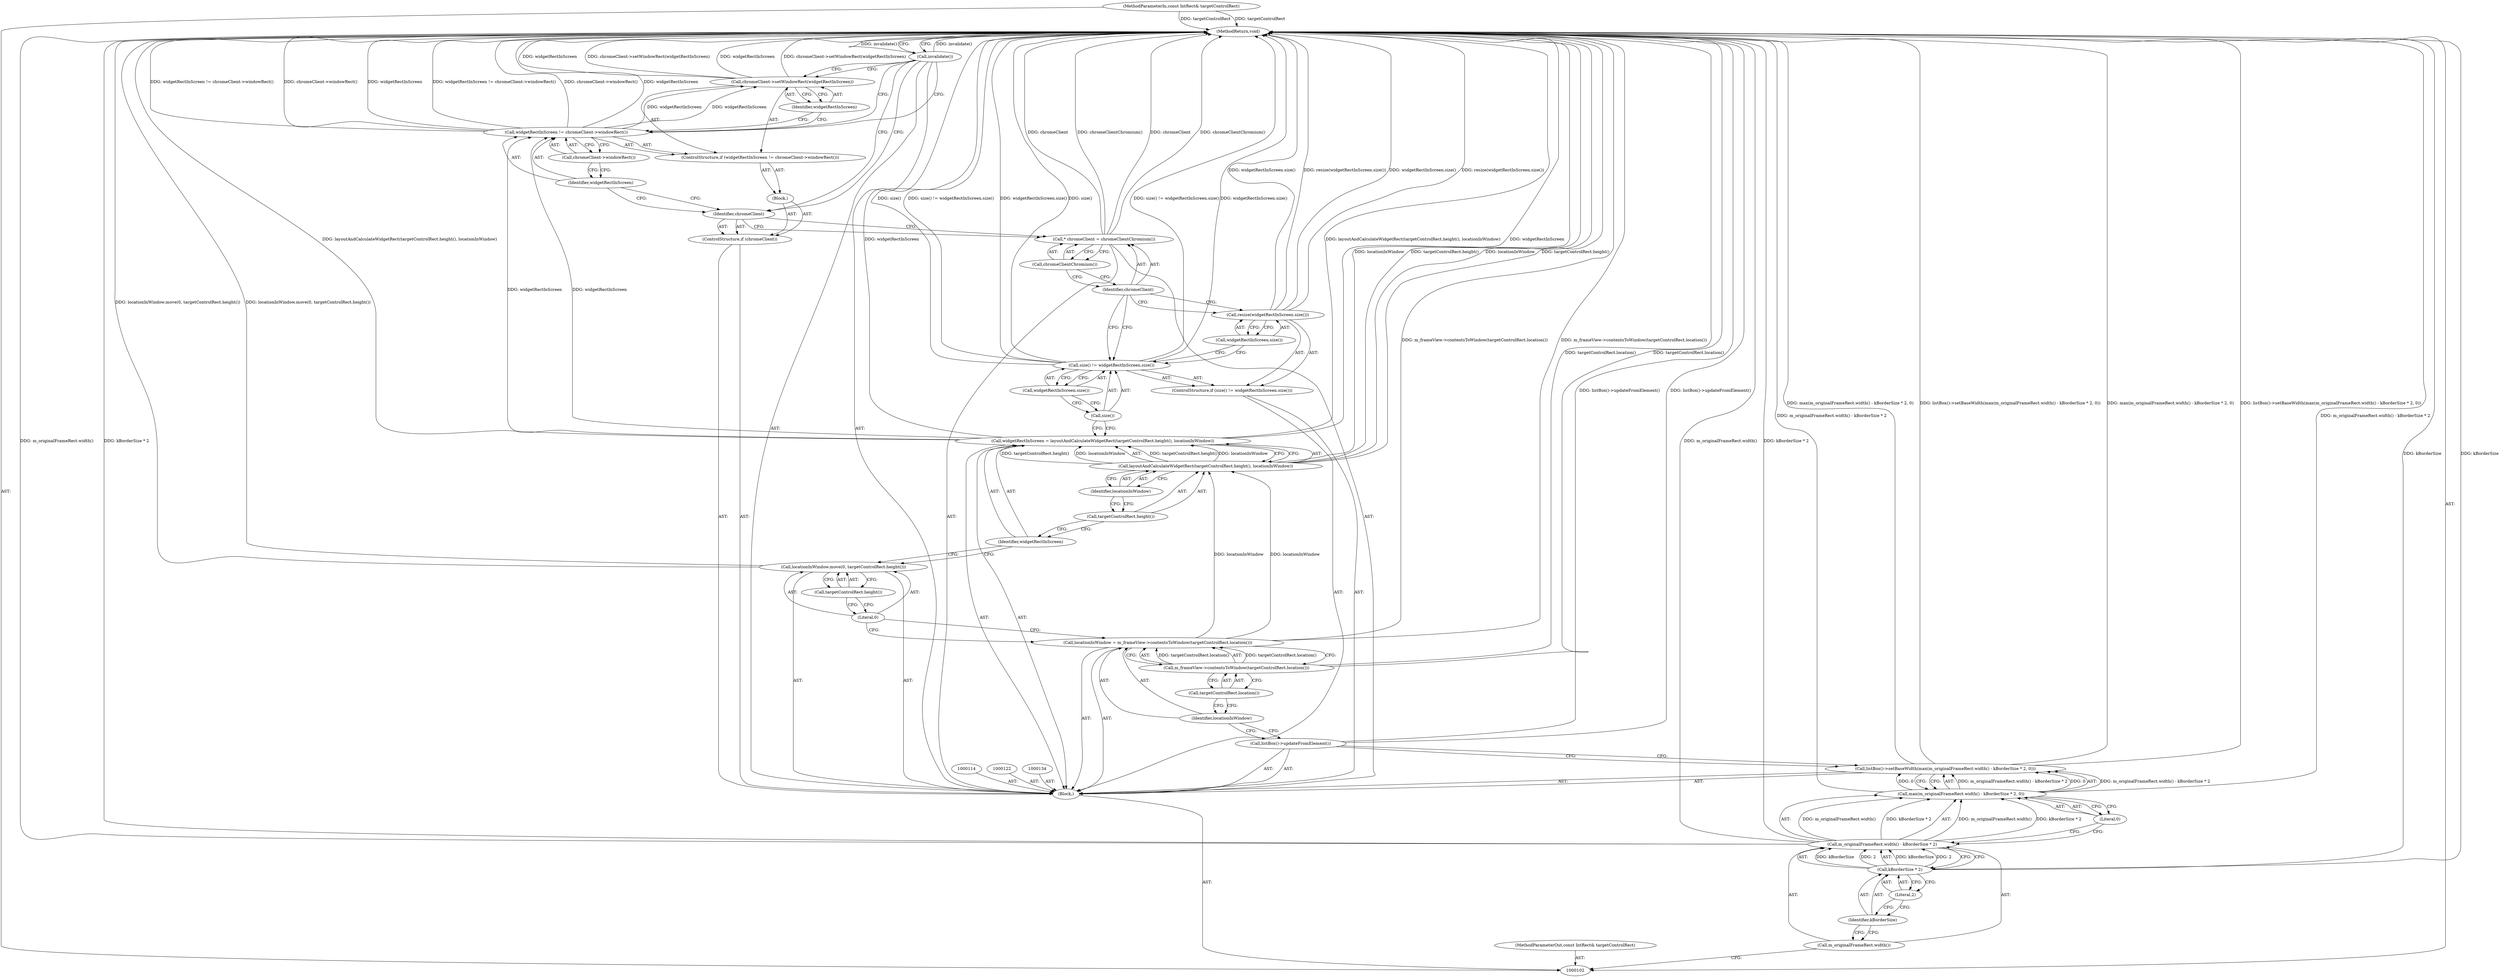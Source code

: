 digraph "0_Chrome_c7e50b5ef454efd6ab9527d795442c213eeb6afa_0" {
"1000148" [label="(MethodReturn,void)"];
"1000103" [label="(MethodParameterIn,const IntRect& targetControlRect)"];
"1000235" [label="(MethodParameterOut,const IntRect& targetControlRect)"];
"1000123" [label="(Call,widgetRectInScreen = layoutAndCalculateWidgetRect(targetControlRect.height(), locationInWindow))"];
"1000124" [label="(Identifier,widgetRectInScreen)"];
"1000125" [label="(Call,layoutAndCalculateWidgetRect(targetControlRect.height(), locationInWindow))"];
"1000126" [label="(Call,targetControlRect.height())"];
"1000127" [label="(Identifier,locationInWindow)"];
"1000131" [label="(Call,widgetRectInScreen.size())"];
"1000128" [label="(ControlStructure,if (size() != widgetRectInScreen.size()))"];
"1000129" [label="(Call,size() != widgetRectInScreen.size())"];
"1000130" [label="(Call,size())"];
"1000133" [label="(Call,widgetRectInScreen.size())"];
"1000132" [label="(Call,resize(widgetRectInScreen.size()))"];
"1000135" [label="(Call,* chromeClient = chromeClientChromium())"];
"1000136" [label="(Identifier,chromeClient)"];
"1000137" [label="(Call,chromeClientChromium())"];
"1000140" [label="(Block,)"];
"1000138" [label="(ControlStructure,if (chromeClient))"];
"1000139" [label="(Identifier,chromeClient)"];
"1000142" [label="(Call,widgetRectInScreen != chromeClient->windowRect())"];
"1000143" [label="(Identifier,widgetRectInScreen)"];
"1000144" [label="(Call,chromeClient->windowRect())"];
"1000141" [label="(ControlStructure,if (widgetRectInScreen != chromeClient->windowRect()))"];
"1000104" [label="(Block,)"];
"1000145" [label="(Call,chromeClient->setWindowRect(widgetRectInScreen))"];
"1000146" [label="(Identifier,widgetRectInScreen)"];
"1000147" [label="(Call,invalidate())"];
"1000106" [label="(Call,max(m_originalFrameRect.width() - kBorderSize * 2, 0))"];
"1000107" [label="(Call,m_originalFrameRect.width() - kBorderSize * 2)"];
"1000108" [label="(Call,m_originalFrameRect.width())"];
"1000105" [label="(Call,listBox()->setBaseWidth(max(m_originalFrameRect.width() - kBorderSize * 2, 0)))"];
"1000109" [label="(Call,kBorderSize * 2)"];
"1000110" [label="(Identifier,kBorderSize)"];
"1000111" [label="(Literal,2)"];
"1000112" [label="(Literal,0)"];
"1000113" [label="(Call,listBox()->updateFromElement())"];
"1000115" [label="(Call,locationInWindow = m_frameView->contentsToWindow(targetControlRect.location()))"];
"1000116" [label="(Identifier,locationInWindow)"];
"1000117" [label="(Call,m_frameView->contentsToWindow(targetControlRect.location()))"];
"1000118" [label="(Call,targetControlRect.location())"];
"1000120" [label="(Literal,0)"];
"1000121" [label="(Call,targetControlRect.height())"];
"1000119" [label="(Call,locationInWindow.move(0, targetControlRect.height()))"];
"1000148" -> "1000102"  [label="AST: "];
"1000148" -> "1000147"  [label="CFG: "];
"1000115" -> "1000148"  [label="DDG: m_frameView->contentsToWindow(targetControlRect.location())"];
"1000142" -> "1000148"  [label="DDG: widgetRectInScreen != chromeClient->windowRect()"];
"1000142" -> "1000148"  [label="DDG: chromeClient->windowRect()"];
"1000142" -> "1000148"  [label="DDG: widgetRectInScreen"];
"1000123" -> "1000148"  [label="DDG: layoutAndCalculateWidgetRect(targetControlRect.height(), locationInWindow)"];
"1000123" -> "1000148"  [label="DDG: widgetRectInScreen"];
"1000107" -> "1000148"  [label="DDG: m_originalFrameRect.width()"];
"1000107" -> "1000148"  [label="DDG: kBorderSize * 2"];
"1000106" -> "1000148"  [label="DDG: m_originalFrameRect.width() - kBorderSize * 2"];
"1000105" -> "1000148"  [label="DDG: listBox()->setBaseWidth(max(m_originalFrameRect.width() - kBorderSize * 2, 0))"];
"1000105" -> "1000148"  [label="DDG: max(m_originalFrameRect.width() - kBorderSize * 2, 0)"];
"1000125" -> "1000148"  [label="DDG: locationInWindow"];
"1000125" -> "1000148"  [label="DDG: targetControlRect.height()"];
"1000117" -> "1000148"  [label="DDG: targetControlRect.location()"];
"1000132" -> "1000148"  [label="DDG: widgetRectInScreen.size()"];
"1000132" -> "1000148"  [label="DDG: resize(widgetRectInScreen.size())"];
"1000119" -> "1000148"  [label="DDG: locationInWindow.move(0, targetControlRect.height())"];
"1000145" -> "1000148"  [label="DDG: widgetRectInScreen"];
"1000145" -> "1000148"  [label="DDG: chromeClient->setWindowRect(widgetRectInScreen)"];
"1000147" -> "1000148"  [label="DDG: invalidate()"];
"1000129" -> "1000148"  [label="DDG: size()"];
"1000129" -> "1000148"  [label="DDG: size() != widgetRectInScreen.size()"];
"1000129" -> "1000148"  [label="DDG: widgetRectInScreen.size()"];
"1000103" -> "1000148"  [label="DDG: targetControlRect"];
"1000113" -> "1000148"  [label="DDG: listBox()->updateFromElement()"];
"1000109" -> "1000148"  [label="DDG: kBorderSize"];
"1000135" -> "1000148"  [label="DDG: chromeClient"];
"1000135" -> "1000148"  [label="DDG: chromeClientChromium()"];
"1000103" -> "1000102"  [label="AST: "];
"1000103" -> "1000148"  [label="DDG: targetControlRect"];
"1000235" -> "1000102"  [label="AST: "];
"1000123" -> "1000104"  [label="AST: "];
"1000123" -> "1000125"  [label="CFG: "];
"1000124" -> "1000123"  [label="AST: "];
"1000125" -> "1000123"  [label="AST: "];
"1000130" -> "1000123"  [label="CFG: "];
"1000123" -> "1000148"  [label="DDG: layoutAndCalculateWidgetRect(targetControlRect.height(), locationInWindow)"];
"1000123" -> "1000148"  [label="DDG: widgetRectInScreen"];
"1000125" -> "1000123"  [label="DDG: targetControlRect.height()"];
"1000125" -> "1000123"  [label="DDG: locationInWindow"];
"1000123" -> "1000142"  [label="DDG: widgetRectInScreen"];
"1000124" -> "1000123"  [label="AST: "];
"1000124" -> "1000119"  [label="CFG: "];
"1000126" -> "1000124"  [label="CFG: "];
"1000125" -> "1000123"  [label="AST: "];
"1000125" -> "1000127"  [label="CFG: "];
"1000126" -> "1000125"  [label="AST: "];
"1000127" -> "1000125"  [label="AST: "];
"1000123" -> "1000125"  [label="CFG: "];
"1000125" -> "1000148"  [label="DDG: locationInWindow"];
"1000125" -> "1000148"  [label="DDG: targetControlRect.height()"];
"1000125" -> "1000123"  [label="DDG: targetControlRect.height()"];
"1000125" -> "1000123"  [label="DDG: locationInWindow"];
"1000115" -> "1000125"  [label="DDG: locationInWindow"];
"1000126" -> "1000125"  [label="AST: "];
"1000126" -> "1000124"  [label="CFG: "];
"1000127" -> "1000126"  [label="CFG: "];
"1000127" -> "1000125"  [label="AST: "];
"1000127" -> "1000126"  [label="CFG: "];
"1000125" -> "1000127"  [label="CFG: "];
"1000131" -> "1000129"  [label="AST: "];
"1000131" -> "1000130"  [label="CFG: "];
"1000129" -> "1000131"  [label="CFG: "];
"1000128" -> "1000104"  [label="AST: "];
"1000129" -> "1000128"  [label="AST: "];
"1000132" -> "1000128"  [label="AST: "];
"1000129" -> "1000128"  [label="AST: "];
"1000129" -> "1000131"  [label="CFG: "];
"1000130" -> "1000129"  [label="AST: "];
"1000131" -> "1000129"  [label="AST: "];
"1000133" -> "1000129"  [label="CFG: "];
"1000136" -> "1000129"  [label="CFG: "];
"1000129" -> "1000148"  [label="DDG: size()"];
"1000129" -> "1000148"  [label="DDG: size() != widgetRectInScreen.size()"];
"1000129" -> "1000148"  [label="DDG: widgetRectInScreen.size()"];
"1000130" -> "1000129"  [label="AST: "];
"1000130" -> "1000123"  [label="CFG: "];
"1000131" -> "1000130"  [label="CFG: "];
"1000133" -> "1000132"  [label="AST: "];
"1000133" -> "1000129"  [label="CFG: "];
"1000132" -> "1000133"  [label="CFG: "];
"1000132" -> "1000128"  [label="AST: "];
"1000132" -> "1000133"  [label="CFG: "];
"1000133" -> "1000132"  [label="AST: "];
"1000136" -> "1000132"  [label="CFG: "];
"1000132" -> "1000148"  [label="DDG: widgetRectInScreen.size()"];
"1000132" -> "1000148"  [label="DDG: resize(widgetRectInScreen.size())"];
"1000135" -> "1000104"  [label="AST: "];
"1000135" -> "1000137"  [label="CFG: "];
"1000136" -> "1000135"  [label="AST: "];
"1000137" -> "1000135"  [label="AST: "];
"1000139" -> "1000135"  [label="CFG: "];
"1000135" -> "1000148"  [label="DDG: chromeClient"];
"1000135" -> "1000148"  [label="DDG: chromeClientChromium()"];
"1000136" -> "1000135"  [label="AST: "];
"1000136" -> "1000132"  [label="CFG: "];
"1000136" -> "1000129"  [label="CFG: "];
"1000137" -> "1000136"  [label="CFG: "];
"1000137" -> "1000135"  [label="AST: "];
"1000137" -> "1000136"  [label="CFG: "];
"1000135" -> "1000137"  [label="CFG: "];
"1000140" -> "1000138"  [label="AST: "];
"1000141" -> "1000140"  [label="AST: "];
"1000138" -> "1000104"  [label="AST: "];
"1000139" -> "1000138"  [label="AST: "];
"1000140" -> "1000138"  [label="AST: "];
"1000139" -> "1000138"  [label="AST: "];
"1000139" -> "1000135"  [label="CFG: "];
"1000143" -> "1000139"  [label="CFG: "];
"1000147" -> "1000139"  [label="CFG: "];
"1000142" -> "1000141"  [label="AST: "];
"1000142" -> "1000144"  [label="CFG: "];
"1000143" -> "1000142"  [label="AST: "];
"1000144" -> "1000142"  [label="AST: "];
"1000146" -> "1000142"  [label="CFG: "];
"1000147" -> "1000142"  [label="CFG: "];
"1000142" -> "1000148"  [label="DDG: widgetRectInScreen != chromeClient->windowRect()"];
"1000142" -> "1000148"  [label="DDG: chromeClient->windowRect()"];
"1000142" -> "1000148"  [label="DDG: widgetRectInScreen"];
"1000123" -> "1000142"  [label="DDG: widgetRectInScreen"];
"1000142" -> "1000145"  [label="DDG: widgetRectInScreen"];
"1000143" -> "1000142"  [label="AST: "];
"1000143" -> "1000139"  [label="CFG: "];
"1000144" -> "1000143"  [label="CFG: "];
"1000144" -> "1000142"  [label="AST: "];
"1000144" -> "1000143"  [label="CFG: "];
"1000142" -> "1000144"  [label="CFG: "];
"1000141" -> "1000140"  [label="AST: "];
"1000142" -> "1000141"  [label="AST: "];
"1000145" -> "1000141"  [label="AST: "];
"1000104" -> "1000102"  [label="AST: "];
"1000105" -> "1000104"  [label="AST: "];
"1000113" -> "1000104"  [label="AST: "];
"1000114" -> "1000104"  [label="AST: "];
"1000115" -> "1000104"  [label="AST: "];
"1000119" -> "1000104"  [label="AST: "];
"1000122" -> "1000104"  [label="AST: "];
"1000123" -> "1000104"  [label="AST: "];
"1000128" -> "1000104"  [label="AST: "];
"1000134" -> "1000104"  [label="AST: "];
"1000135" -> "1000104"  [label="AST: "];
"1000138" -> "1000104"  [label="AST: "];
"1000147" -> "1000104"  [label="AST: "];
"1000145" -> "1000141"  [label="AST: "];
"1000145" -> "1000146"  [label="CFG: "];
"1000146" -> "1000145"  [label="AST: "];
"1000147" -> "1000145"  [label="CFG: "];
"1000145" -> "1000148"  [label="DDG: widgetRectInScreen"];
"1000145" -> "1000148"  [label="DDG: chromeClient->setWindowRect(widgetRectInScreen)"];
"1000142" -> "1000145"  [label="DDG: widgetRectInScreen"];
"1000146" -> "1000145"  [label="AST: "];
"1000146" -> "1000142"  [label="CFG: "];
"1000145" -> "1000146"  [label="CFG: "];
"1000147" -> "1000104"  [label="AST: "];
"1000147" -> "1000145"  [label="CFG: "];
"1000147" -> "1000142"  [label="CFG: "];
"1000147" -> "1000139"  [label="CFG: "];
"1000148" -> "1000147"  [label="CFG: "];
"1000147" -> "1000148"  [label="DDG: invalidate()"];
"1000106" -> "1000105"  [label="AST: "];
"1000106" -> "1000112"  [label="CFG: "];
"1000107" -> "1000106"  [label="AST: "];
"1000112" -> "1000106"  [label="AST: "];
"1000105" -> "1000106"  [label="CFG: "];
"1000106" -> "1000148"  [label="DDG: m_originalFrameRect.width() - kBorderSize * 2"];
"1000106" -> "1000105"  [label="DDG: m_originalFrameRect.width() - kBorderSize * 2"];
"1000106" -> "1000105"  [label="DDG: 0"];
"1000107" -> "1000106"  [label="DDG: m_originalFrameRect.width()"];
"1000107" -> "1000106"  [label="DDG: kBorderSize * 2"];
"1000107" -> "1000106"  [label="AST: "];
"1000107" -> "1000109"  [label="CFG: "];
"1000108" -> "1000107"  [label="AST: "];
"1000109" -> "1000107"  [label="AST: "];
"1000112" -> "1000107"  [label="CFG: "];
"1000107" -> "1000148"  [label="DDG: m_originalFrameRect.width()"];
"1000107" -> "1000148"  [label="DDG: kBorderSize * 2"];
"1000107" -> "1000106"  [label="DDG: m_originalFrameRect.width()"];
"1000107" -> "1000106"  [label="DDG: kBorderSize * 2"];
"1000109" -> "1000107"  [label="DDG: kBorderSize"];
"1000109" -> "1000107"  [label="DDG: 2"];
"1000108" -> "1000107"  [label="AST: "];
"1000108" -> "1000102"  [label="CFG: "];
"1000110" -> "1000108"  [label="CFG: "];
"1000105" -> "1000104"  [label="AST: "];
"1000105" -> "1000106"  [label="CFG: "];
"1000106" -> "1000105"  [label="AST: "];
"1000113" -> "1000105"  [label="CFG: "];
"1000105" -> "1000148"  [label="DDG: listBox()->setBaseWidth(max(m_originalFrameRect.width() - kBorderSize * 2, 0))"];
"1000105" -> "1000148"  [label="DDG: max(m_originalFrameRect.width() - kBorderSize * 2, 0)"];
"1000106" -> "1000105"  [label="DDG: m_originalFrameRect.width() - kBorderSize * 2"];
"1000106" -> "1000105"  [label="DDG: 0"];
"1000109" -> "1000107"  [label="AST: "];
"1000109" -> "1000111"  [label="CFG: "];
"1000110" -> "1000109"  [label="AST: "];
"1000111" -> "1000109"  [label="AST: "];
"1000107" -> "1000109"  [label="CFG: "];
"1000109" -> "1000148"  [label="DDG: kBorderSize"];
"1000109" -> "1000107"  [label="DDG: kBorderSize"];
"1000109" -> "1000107"  [label="DDG: 2"];
"1000110" -> "1000109"  [label="AST: "];
"1000110" -> "1000108"  [label="CFG: "];
"1000111" -> "1000110"  [label="CFG: "];
"1000111" -> "1000109"  [label="AST: "];
"1000111" -> "1000110"  [label="CFG: "];
"1000109" -> "1000111"  [label="CFG: "];
"1000112" -> "1000106"  [label="AST: "];
"1000112" -> "1000107"  [label="CFG: "];
"1000106" -> "1000112"  [label="CFG: "];
"1000113" -> "1000104"  [label="AST: "];
"1000113" -> "1000105"  [label="CFG: "];
"1000116" -> "1000113"  [label="CFG: "];
"1000113" -> "1000148"  [label="DDG: listBox()->updateFromElement()"];
"1000115" -> "1000104"  [label="AST: "];
"1000115" -> "1000117"  [label="CFG: "];
"1000116" -> "1000115"  [label="AST: "];
"1000117" -> "1000115"  [label="AST: "];
"1000120" -> "1000115"  [label="CFG: "];
"1000115" -> "1000148"  [label="DDG: m_frameView->contentsToWindow(targetControlRect.location())"];
"1000117" -> "1000115"  [label="DDG: targetControlRect.location()"];
"1000115" -> "1000125"  [label="DDG: locationInWindow"];
"1000116" -> "1000115"  [label="AST: "];
"1000116" -> "1000113"  [label="CFG: "];
"1000118" -> "1000116"  [label="CFG: "];
"1000117" -> "1000115"  [label="AST: "];
"1000117" -> "1000118"  [label="CFG: "];
"1000118" -> "1000117"  [label="AST: "];
"1000115" -> "1000117"  [label="CFG: "];
"1000117" -> "1000148"  [label="DDG: targetControlRect.location()"];
"1000117" -> "1000115"  [label="DDG: targetControlRect.location()"];
"1000118" -> "1000117"  [label="AST: "];
"1000118" -> "1000116"  [label="CFG: "];
"1000117" -> "1000118"  [label="CFG: "];
"1000120" -> "1000119"  [label="AST: "];
"1000120" -> "1000115"  [label="CFG: "];
"1000121" -> "1000120"  [label="CFG: "];
"1000121" -> "1000119"  [label="AST: "];
"1000121" -> "1000120"  [label="CFG: "];
"1000119" -> "1000121"  [label="CFG: "];
"1000119" -> "1000104"  [label="AST: "];
"1000119" -> "1000121"  [label="CFG: "];
"1000120" -> "1000119"  [label="AST: "];
"1000121" -> "1000119"  [label="AST: "];
"1000124" -> "1000119"  [label="CFG: "];
"1000119" -> "1000148"  [label="DDG: locationInWindow.move(0, targetControlRect.height())"];
}
